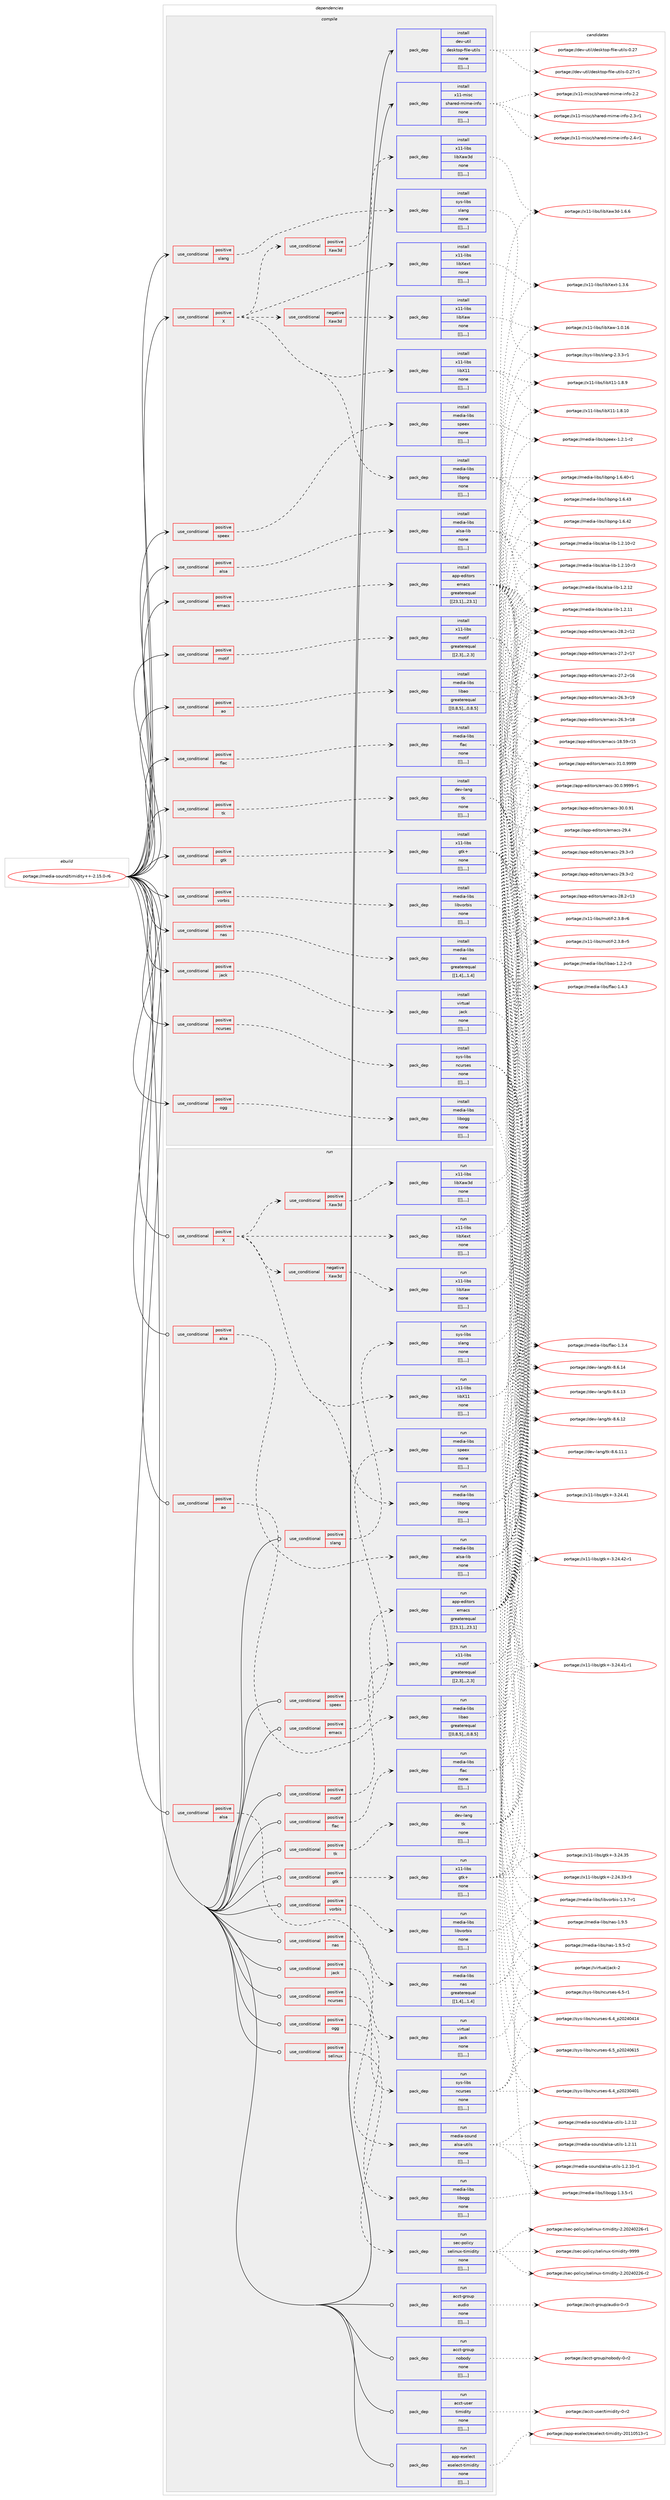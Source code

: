 digraph prolog {

# *************
# Graph options
# *************

newrank=true;
concentrate=true;
compound=true;
graph [rankdir=LR,fontname=Helvetica,fontsize=10,ranksep=1.5];#, ranksep=2.5, nodesep=0.2];
edge  [arrowhead=vee];
node  [fontname=Helvetica,fontsize=10];

# **********
# The ebuild
# **********

subgraph cluster_leftcol {
color=gray;
label=<<i>ebuild</i>>;
id [label="portage://media-sound/timidity++-2.15.0-r6", color=red, width=4, href="../media-sound/timidity++-2.15.0-r6.svg"];
}

# ****************
# The dependencies
# ****************

subgraph cluster_midcol {
color=gray;
label=<<i>dependencies</i>>;
subgraph cluster_compile {
fillcolor="#eeeeee";
style=filled;
label=<<i>compile</i>>;
subgraph cond85821 {
dependency339601 [label=<<TABLE BORDER="0" CELLBORDER="1" CELLSPACING="0" CELLPADDING="4"><TR><TD ROWSPAN="3" CELLPADDING="10">use_conditional</TD></TR><TR><TD>positive</TD></TR><TR><TD>X</TD></TR></TABLE>>, shape=none, color=red];
subgraph pack251133 {
dependency339602 [label=<<TABLE BORDER="0" CELLBORDER="1" CELLSPACING="0" CELLPADDING="4" WIDTH="220"><TR><TD ROWSPAN="6" CELLPADDING="30">pack_dep</TD></TR><TR><TD WIDTH="110">install</TD></TR><TR><TD>media-libs</TD></TR><TR><TD>libpng</TD></TR><TR><TD>none</TD></TR><TR><TD>[[],,,,]</TD></TR></TABLE>>, shape=none, color=blue];
}
dependency339601:e -> dependency339602:w [weight=20,style="dashed",arrowhead="vee"];
subgraph pack251134 {
dependency339603 [label=<<TABLE BORDER="0" CELLBORDER="1" CELLSPACING="0" CELLPADDING="4" WIDTH="220"><TR><TD ROWSPAN="6" CELLPADDING="30">pack_dep</TD></TR><TR><TD WIDTH="110">install</TD></TR><TR><TD>x11-libs</TD></TR><TR><TD>libX11</TD></TR><TR><TD>none</TD></TR><TR><TD>[[],,,,]</TD></TR></TABLE>>, shape=none, color=blue];
}
dependency339601:e -> dependency339603:w [weight=20,style="dashed",arrowhead="vee"];
subgraph pack251135 {
dependency339604 [label=<<TABLE BORDER="0" CELLBORDER="1" CELLSPACING="0" CELLPADDING="4" WIDTH="220"><TR><TD ROWSPAN="6" CELLPADDING="30">pack_dep</TD></TR><TR><TD WIDTH="110">install</TD></TR><TR><TD>x11-libs</TD></TR><TR><TD>libXext</TD></TR><TR><TD>none</TD></TR><TR><TD>[[],,,,]</TD></TR></TABLE>>, shape=none, color=blue];
}
dependency339601:e -> dependency339604:w [weight=20,style="dashed",arrowhead="vee"];
subgraph cond85822 {
dependency339605 [label=<<TABLE BORDER="0" CELLBORDER="1" CELLSPACING="0" CELLPADDING="4"><TR><TD ROWSPAN="3" CELLPADDING="10">use_conditional</TD></TR><TR><TD>positive</TD></TR><TR><TD>Xaw3d</TD></TR></TABLE>>, shape=none, color=red];
subgraph pack251136 {
dependency339606 [label=<<TABLE BORDER="0" CELLBORDER="1" CELLSPACING="0" CELLPADDING="4" WIDTH="220"><TR><TD ROWSPAN="6" CELLPADDING="30">pack_dep</TD></TR><TR><TD WIDTH="110">install</TD></TR><TR><TD>x11-libs</TD></TR><TR><TD>libXaw3d</TD></TR><TR><TD>none</TD></TR><TR><TD>[[],,,,]</TD></TR></TABLE>>, shape=none, color=blue];
}
dependency339605:e -> dependency339606:w [weight=20,style="dashed",arrowhead="vee"];
}
dependency339601:e -> dependency339605:w [weight=20,style="dashed",arrowhead="vee"];
subgraph cond85823 {
dependency339607 [label=<<TABLE BORDER="0" CELLBORDER="1" CELLSPACING="0" CELLPADDING="4"><TR><TD ROWSPAN="3" CELLPADDING="10">use_conditional</TD></TR><TR><TD>negative</TD></TR><TR><TD>Xaw3d</TD></TR></TABLE>>, shape=none, color=red];
subgraph pack251137 {
dependency339608 [label=<<TABLE BORDER="0" CELLBORDER="1" CELLSPACING="0" CELLPADDING="4" WIDTH="220"><TR><TD ROWSPAN="6" CELLPADDING="30">pack_dep</TD></TR><TR><TD WIDTH="110">install</TD></TR><TR><TD>x11-libs</TD></TR><TR><TD>libXaw</TD></TR><TR><TD>none</TD></TR><TR><TD>[[],,,,]</TD></TR></TABLE>>, shape=none, color=blue];
}
dependency339607:e -> dependency339608:w [weight=20,style="dashed",arrowhead="vee"];
}
dependency339601:e -> dependency339607:w [weight=20,style="dashed",arrowhead="vee"];
}
id:e -> dependency339601:w [weight=20,style="solid",arrowhead="vee"];
subgraph cond85824 {
dependency339609 [label=<<TABLE BORDER="0" CELLBORDER="1" CELLSPACING="0" CELLPADDING="4"><TR><TD ROWSPAN="3" CELLPADDING="10">use_conditional</TD></TR><TR><TD>positive</TD></TR><TR><TD>alsa</TD></TR></TABLE>>, shape=none, color=red];
subgraph pack251138 {
dependency339610 [label=<<TABLE BORDER="0" CELLBORDER="1" CELLSPACING="0" CELLPADDING="4" WIDTH="220"><TR><TD ROWSPAN="6" CELLPADDING="30">pack_dep</TD></TR><TR><TD WIDTH="110">install</TD></TR><TR><TD>media-libs</TD></TR><TR><TD>alsa-lib</TD></TR><TR><TD>none</TD></TR><TR><TD>[[],,,,]</TD></TR></TABLE>>, shape=none, color=blue];
}
dependency339609:e -> dependency339610:w [weight=20,style="dashed",arrowhead="vee"];
}
id:e -> dependency339609:w [weight=20,style="solid",arrowhead="vee"];
subgraph cond85825 {
dependency339611 [label=<<TABLE BORDER="0" CELLBORDER="1" CELLSPACING="0" CELLPADDING="4"><TR><TD ROWSPAN="3" CELLPADDING="10">use_conditional</TD></TR><TR><TD>positive</TD></TR><TR><TD>ao</TD></TR></TABLE>>, shape=none, color=red];
subgraph pack251139 {
dependency339612 [label=<<TABLE BORDER="0" CELLBORDER="1" CELLSPACING="0" CELLPADDING="4" WIDTH="220"><TR><TD ROWSPAN="6" CELLPADDING="30">pack_dep</TD></TR><TR><TD WIDTH="110">install</TD></TR><TR><TD>media-libs</TD></TR><TR><TD>libao</TD></TR><TR><TD>greaterequal</TD></TR><TR><TD>[[0,8,5],,,0.8.5]</TD></TR></TABLE>>, shape=none, color=blue];
}
dependency339611:e -> dependency339612:w [weight=20,style="dashed",arrowhead="vee"];
}
id:e -> dependency339611:w [weight=20,style="solid",arrowhead="vee"];
subgraph cond85826 {
dependency339613 [label=<<TABLE BORDER="0" CELLBORDER="1" CELLSPACING="0" CELLPADDING="4"><TR><TD ROWSPAN="3" CELLPADDING="10">use_conditional</TD></TR><TR><TD>positive</TD></TR><TR><TD>emacs</TD></TR></TABLE>>, shape=none, color=red];
subgraph pack251140 {
dependency339614 [label=<<TABLE BORDER="0" CELLBORDER="1" CELLSPACING="0" CELLPADDING="4" WIDTH="220"><TR><TD ROWSPAN="6" CELLPADDING="30">pack_dep</TD></TR><TR><TD WIDTH="110">install</TD></TR><TR><TD>app-editors</TD></TR><TR><TD>emacs</TD></TR><TR><TD>greaterequal</TD></TR><TR><TD>[[23,1],,,23.1]</TD></TR></TABLE>>, shape=none, color=blue];
}
dependency339613:e -> dependency339614:w [weight=20,style="dashed",arrowhead="vee"];
}
id:e -> dependency339613:w [weight=20,style="solid",arrowhead="vee"];
subgraph cond85827 {
dependency339615 [label=<<TABLE BORDER="0" CELLBORDER="1" CELLSPACING="0" CELLPADDING="4"><TR><TD ROWSPAN="3" CELLPADDING="10">use_conditional</TD></TR><TR><TD>positive</TD></TR><TR><TD>flac</TD></TR></TABLE>>, shape=none, color=red];
subgraph pack251141 {
dependency339616 [label=<<TABLE BORDER="0" CELLBORDER="1" CELLSPACING="0" CELLPADDING="4" WIDTH="220"><TR><TD ROWSPAN="6" CELLPADDING="30">pack_dep</TD></TR><TR><TD WIDTH="110">install</TD></TR><TR><TD>media-libs</TD></TR><TR><TD>flac</TD></TR><TR><TD>none</TD></TR><TR><TD>[[],,,,]</TD></TR></TABLE>>, shape=none, color=blue];
}
dependency339615:e -> dependency339616:w [weight=20,style="dashed",arrowhead="vee"];
}
id:e -> dependency339615:w [weight=20,style="solid",arrowhead="vee"];
subgraph cond85828 {
dependency339617 [label=<<TABLE BORDER="0" CELLBORDER="1" CELLSPACING="0" CELLPADDING="4"><TR><TD ROWSPAN="3" CELLPADDING="10">use_conditional</TD></TR><TR><TD>positive</TD></TR><TR><TD>gtk</TD></TR></TABLE>>, shape=none, color=red];
subgraph pack251142 {
dependency339618 [label=<<TABLE BORDER="0" CELLBORDER="1" CELLSPACING="0" CELLPADDING="4" WIDTH="220"><TR><TD ROWSPAN="6" CELLPADDING="30">pack_dep</TD></TR><TR><TD WIDTH="110">install</TD></TR><TR><TD>x11-libs</TD></TR><TR><TD>gtk+</TD></TR><TR><TD>none</TD></TR><TR><TD>[[],,,,]</TD></TR></TABLE>>, shape=none, color=blue];
}
dependency339617:e -> dependency339618:w [weight=20,style="dashed",arrowhead="vee"];
}
id:e -> dependency339617:w [weight=20,style="solid",arrowhead="vee"];
subgraph cond85829 {
dependency339619 [label=<<TABLE BORDER="0" CELLBORDER="1" CELLSPACING="0" CELLPADDING="4"><TR><TD ROWSPAN="3" CELLPADDING="10">use_conditional</TD></TR><TR><TD>positive</TD></TR><TR><TD>jack</TD></TR></TABLE>>, shape=none, color=red];
subgraph pack251143 {
dependency339620 [label=<<TABLE BORDER="0" CELLBORDER="1" CELLSPACING="0" CELLPADDING="4" WIDTH="220"><TR><TD ROWSPAN="6" CELLPADDING="30">pack_dep</TD></TR><TR><TD WIDTH="110">install</TD></TR><TR><TD>virtual</TD></TR><TR><TD>jack</TD></TR><TR><TD>none</TD></TR><TR><TD>[[],,,,]</TD></TR></TABLE>>, shape=none, color=blue];
}
dependency339619:e -> dependency339620:w [weight=20,style="dashed",arrowhead="vee"];
}
id:e -> dependency339619:w [weight=20,style="solid",arrowhead="vee"];
subgraph cond85830 {
dependency339621 [label=<<TABLE BORDER="0" CELLBORDER="1" CELLSPACING="0" CELLPADDING="4"><TR><TD ROWSPAN="3" CELLPADDING="10">use_conditional</TD></TR><TR><TD>positive</TD></TR><TR><TD>motif</TD></TR></TABLE>>, shape=none, color=red];
subgraph pack251144 {
dependency339622 [label=<<TABLE BORDER="0" CELLBORDER="1" CELLSPACING="0" CELLPADDING="4" WIDTH="220"><TR><TD ROWSPAN="6" CELLPADDING="30">pack_dep</TD></TR><TR><TD WIDTH="110">install</TD></TR><TR><TD>x11-libs</TD></TR><TR><TD>motif</TD></TR><TR><TD>greaterequal</TD></TR><TR><TD>[[2,3],,,2.3]</TD></TR></TABLE>>, shape=none, color=blue];
}
dependency339621:e -> dependency339622:w [weight=20,style="dashed",arrowhead="vee"];
}
id:e -> dependency339621:w [weight=20,style="solid",arrowhead="vee"];
subgraph cond85831 {
dependency339623 [label=<<TABLE BORDER="0" CELLBORDER="1" CELLSPACING="0" CELLPADDING="4"><TR><TD ROWSPAN="3" CELLPADDING="10">use_conditional</TD></TR><TR><TD>positive</TD></TR><TR><TD>nas</TD></TR></TABLE>>, shape=none, color=red];
subgraph pack251145 {
dependency339624 [label=<<TABLE BORDER="0" CELLBORDER="1" CELLSPACING="0" CELLPADDING="4" WIDTH="220"><TR><TD ROWSPAN="6" CELLPADDING="30">pack_dep</TD></TR><TR><TD WIDTH="110">install</TD></TR><TR><TD>media-libs</TD></TR><TR><TD>nas</TD></TR><TR><TD>greaterequal</TD></TR><TR><TD>[[1,4],,,1.4]</TD></TR></TABLE>>, shape=none, color=blue];
}
dependency339623:e -> dependency339624:w [weight=20,style="dashed",arrowhead="vee"];
}
id:e -> dependency339623:w [weight=20,style="solid",arrowhead="vee"];
subgraph cond85832 {
dependency339625 [label=<<TABLE BORDER="0" CELLBORDER="1" CELLSPACING="0" CELLPADDING="4"><TR><TD ROWSPAN="3" CELLPADDING="10">use_conditional</TD></TR><TR><TD>positive</TD></TR><TR><TD>ncurses</TD></TR></TABLE>>, shape=none, color=red];
subgraph pack251146 {
dependency339626 [label=<<TABLE BORDER="0" CELLBORDER="1" CELLSPACING="0" CELLPADDING="4" WIDTH="220"><TR><TD ROWSPAN="6" CELLPADDING="30">pack_dep</TD></TR><TR><TD WIDTH="110">install</TD></TR><TR><TD>sys-libs</TD></TR><TR><TD>ncurses</TD></TR><TR><TD>none</TD></TR><TR><TD>[[],,,,]</TD></TR></TABLE>>, shape=none, color=blue];
}
dependency339625:e -> dependency339626:w [weight=20,style="dashed",arrowhead="vee"];
}
id:e -> dependency339625:w [weight=20,style="solid",arrowhead="vee"];
subgraph cond85833 {
dependency339627 [label=<<TABLE BORDER="0" CELLBORDER="1" CELLSPACING="0" CELLPADDING="4"><TR><TD ROWSPAN="3" CELLPADDING="10">use_conditional</TD></TR><TR><TD>positive</TD></TR><TR><TD>ogg</TD></TR></TABLE>>, shape=none, color=red];
subgraph pack251147 {
dependency339628 [label=<<TABLE BORDER="0" CELLBORDER="1" CELLSPACING="0" CELLPADDING="4" WIDTH="220"><TR><TD ROWSPAN="6" CELLPADDING="30">pack_dep</TD></TR><TR><TD WIDTH="110">install</TD></TR><TR><TD>media-libs</TD></TR><TR><TD>libogg</TD></TR><TR><TD>none</TD></TR><TR><TD>[[],,,,]</TD></TR></TABLE>>, shape=none, color=blue];
}
dependency339627:e -> dependency339628:w [weight=20,style="dashed",arrowhead="vee"];
}
id:e -> dependency339627:w [weight=20,style="solid",arrowhead="vee"];
subgraph cond85834 {
dependency339629 [label=<<TABLE BORDER="0" CELLBORDER="1" CELLSPACING="0" CELLPADDING="4"><TR><TD ROWSPAN="3" CELLPADDING="10">use_conditional</TD></TR><TR><TD>positive</TD></TR><TR><TD>slang</TD></TR></TABLE>>, shape=none, color=red];
subgraph pack251148 {
dependency339630 [label=<<TABLE BORDER="0" CELLBORDER="1" CELLSPACING="0" CELLPADDING="4" WIDTH="220"><TR><TD ROWSPAN="6" CELLPADDING="30">pack_dep</TD></TR><TR><TD WIDTH="110">install</TD></TR><TR><TD>sys-libs</TD></TR><TR><TD>slang</TD></TR><TR><TD>none</TD></TR><TR><TD>[[],,,,]</TD></TR></TABLE>>, shape=none, color=blue];
}
dependency339629:e -> dependency339630:w [weight=20,style="dashed",arrowhead="vee"];
}
id:e -> dependency339629:w [weight=20,style="solid",arrowhead="vee"];
subgraph cond85835 {
dependency339631 [label=<<TABLE BORDER="0" CELLBORDER="1" CELLSPACING="0" CELLPADDING="4"><TR><TD ROWSPAN="3" CELLPADDING="10">use_conditional</TD></TR><TR><TD>positive</TD></TR><TR><TD>speex</TD></TR></TABLE>>, shape=none, color=red];
subgraph pack251149 {
dependency339632 [label=<<TABLE BORDER="0" CELLBORDER="1" CELLSPACING="0" CELLPADDING="4" WIDTH="220"><TR><TD ROWSPAN="6" CELLPADDING="30">pack_dep</TD></TR><TR><TD WIDTH="110">install</TD></TR><TR><TD>media-libs</TD></TR><TR><TD>speex</TD></TR><TR><TD>none</TD></TR><TR><TD>[[],,,,]</TD></TR></TABLE>>, shape=none, color=blue];
}
dependency339631:e -> dependency339632:w [weight=20,style="dashed",arrowhead="vee"];
}
id:e -> dependency339631:w [weight=20,style="solid",arrowhead="vee"];
subgraph cond85836 {
dependency339633 [label=<<TABLE BORDER="0" CELLBORDER="1" CELLSPACING="0" CELLPADDING="4"><TR><TD ROWSPAN="3" CELLPADDING="10">use_conditional</TD></TR><TR><TD>positive</TD></TR><TR><TD>tk</TD></TR></TABLE>>, shape=none, color=red];
subgraph pack251150 {
dependency339634 [label=<<TABLE BORDER="0" CELLBORDER="1" CELLSPACING="0" CELLPADDING="4" WIDTH="220"><TR><TD ROWSPAN="6" CELLPADDING="30">pack_dep</TD></TR><TR><TD WIDTH="110">install</TD></TR><TR><TD>dev-lang</TD></TR><TR><TD>tk</TD></TR><TR><TD>none</TD></TR><TR><TD>[[],,,,]</TD></TR></TABLE>>, shape=none, color=blue];
}
dependency339633:e -> dependency339634:w [weight=20,style="dashed",arrowhead="vee"];
}
id:e -> dependency339633:w [weight=20,style="solid",arrowhead="vee"];
subgraph cond85837 {
dependency339635 [label=<<TABLE BORDER="0" CELLBORDER="1" CELLSPACING="0" CELLPADDING="4"><TR><TD ROWSPAN="3" CELLPADDING="10">use_conditional</TD></TR><TR><TD>positive</TD></TR><TR><TD>vorbis</TD></TR></TABLE>>, shape=none, color=red];
subgraph pack251151 {
dependency339636 [label=<<TABLE BORDER="0" CELLBORDER="1" CELLSPACING="0" CELLPADDING="4" WIDTH="220"><TR><TD ROWSPAN="6" CELLPADDING="30">pack_dep</TD></TR><TR><TD WIDTH="110">install</TD></TR><TR><TD>media-libs</TD></TR><TR><TD>libvorbis</TD></TR><TR><TD>none</TD></TR><TR><TD>[[],,,,]</TD></TR></TABLE>>, shape=none, color=blue];
}
dependency339635:e -> dependency339636:w [weight=20,style="dashed",arrowhead="vee"];
}
id:e -> dependency339635:w [weight=20,style="solid",arrowhead="vee"];
subgraph pack251152 {
dependency339637 [label=<<TABLE BORDER="0" CELLBORDER="1" CELLSPACING="0" CELLPADDING="4" WIDTH="220"><TR><TD ROWSPAN="6" CELLPADDING="30">pack_dep</TD></TR><TR><TD WIDTH="110">install</TD></TR><TR><TD>dev-util</TD></TR><TR><TD>desktop-file-utils</TD></TR><TR><TD>none</TD></TR><TR><TD>[[],,,,]</TD></TR></TABLE>>, shape=none, color=blue];
}
id:e -> dependency339637:w [weight=20,style="solid",arrowhead="vee"];
subgraph pack251153 {
dependency339638 [label=<<TABLE BORDER="0" CELLBORDER="1" CELLSPACING="0" CELLPADDING="4" WIDTH="220"><TR><TD ROWSPAN="6" CELLPADDING="30">pack_dep</TD></TR><TR><TD WIDTH="110">install</TD></TR><TR><TD>x11-misc</TD></TR><TR><TD>shared-mime-info</TD></TR><TR><TD>none</TD></TR><TR><TD>[[],,,,]</TD></TR></TABLE>>, shape=none, color=blue];
}
id:e -> dependency339638:w [weight=20,style="solid",arrowhead="vee"];
}
subgraph cluster_compileandrun {
fillcolor="#eeeeee";
style=filled;
label=<<i>compile and run</i>>;
}
subgraph cluster_run {
fillcolor="#eeeeee";
style=filled;
label=<<i>run</i>>;
subgraph cond85838 {
dependency339639 [label=<<TABLE BORDER="0" CELLBORDER="1" CELLSPACING="0" CELLPADDING="4"><TR><TD ROWSPAN="3" CELLPADDING="10">use_conditional</TD></TR><TR><TD>positive</TD></TR><TR><TD>X</TD></TR></TABLE>>, shape=none, color=red];
subgraph pack251154 {
dependency339640 [label=<<TABLE BORDER="0" CELLBORDER="1" CELLSPACING="0" CELLPADDING="4" WIDTH="220"><TR><TD ROWSPAN="6" CELLPADDING="30">pack_dep</TD></TR><TR><TD WIDTH="110">run</TD></TR><TR><TD>media-libs</TD></TR><TR><TD>libpng</TD></TR><TR><TD>none</TD></TR><TR><TD>[[],,,,]</TD></TR></TABLE>>, shape=none, color=blue];
}
dependency339639:e -> dependency339640:w [weight=20,style="dashed",arrowhead="vee"];
subgraph pack251155 {
dependency339641 [label=<<TABLE BORDER="0" CELLBORDER="1" CELLSPACING="0" CELLPADDING="4" WIDTH="220"><TR><TD ROWSPAN="6" CELLPADDING="30">pack_dep</TD></TR><TR><TD WIDTH="110">run</TD></TR><TR><TD>x11-libs</TD></TR><TR><TD>libX11</TD></TR><TR><TD>none</TD></TR><TR><TD>[[],,,,]</TD></TR></TABLE>>, shape=none, color=blue];
}
dependency339639:e -> dependency339641:w [weight=20,style="dashed",arrowhead="vee"];
subgraph pack251156 {
dependency339642 [label=<<TABLE BORDER="0" CELLBORDER="1" CELLSPACING="0" CELLPADDING="4" WIDTH="220"><TR><TD ROWSPAN="6" CELLPADDING="30">pack_dep</TD></TR><TR><TD WIDTH="110">run</TD></TR><TR><TD>x11-libs</TD></TR><TR><TD>libXext</TD></TR><TR><TD>none</TD></TR><TR><TD>[[],,,,]</TD></TR></TABLE>>, shape=none, color=blue];
}
dependency339639:e -> dependency339642:w [weight=20,style="dashed",arrowhead="vee"];
subgraph cond85839 {
dependency339643 [label=<<TABLE BORDER="0" CELLBORDER="1" CELLSPACING="0" CELLPADDING="4"><TR><TD ROWSPAN="3" CELLPADDING="10">use_conditional</TD></TR><TR><TD>positive</TD></TR><TR><TD>Xaw3d</TD></TR></TABLE>>, shape=none, color=red];
subgraph pack251157 {
dependency339644 [label=<<TABLE BORDER="0" CELLBORDER="1" CELLSPACING="0" CELLPADDING="4" WIDTH="220"><TR><TD ROWSPAN="6" CELLPADDING="30">pack_dep</TD></TR><TR><TD WIDTH="110">run</TD></TR><TR><TD>x11-libs</TD></TR><TR><TD>libXaw3d</TD></TR><TR><TD>none</TD></TR><TR><TD>[[],,,,]</TD></TR></TABLE>>, shape=none, color=blue];
}
dependency339643:e -> dependency339644:w [weight=20,style="dashed",arrowhead="vee"];
}
dependency339639:e -> dependency339643:w [weight=20,style="dashed",arrowhead="vee"];
subgraph cond85840 {
dependency339645 [label=<<TABLE BORDER="0" CELLBORDER="1" CELLSPACING="0" CELLPADDING="4"><TR><TD ROWSPAN="3" CELLPADDING="10">use_conditional</TD></TR><TR><TD>negative</TD></TR><TR><TD>Xaw3d</TD></TR></TABLE>>, shape=none, color=red];
subgraph pack251158 {
dependency339646 [label=<<TABLE BORDER="0" CELLBORDER="1" CELLSPACING="0" CELLPADDING="4" WIDTH="220"><TR><TD ROWSPAN="6" CELLPADDING="30">pack_dep</TD></TR><TR><TD WIDTH="110">run</TD></TR><TR><TD>x11-libs</TD></TR><TR><TD>libXaw</TD></TR><TR><TD>none</TD></TR><TR><TD>[[],,,,]</TD></TR></TABLE>>, shape=none, color=blue];
}
dependency339645:e -> dependency339646:w [weight=20,style="dashed",arrowhead="vee"];
}
dependency339639:e -> dependency339645:w [weight=20,style="dashed",arrowhead="vee"];
}
id:e -> dependency339639:w [weight=20,style="solid",arrowhead="odot"];
subgraph cond85841 {
dependency339647 [label=<<TABLE BORDER="0" CELLBORDER="1" CELLSPACING="0" CELLPADDING="4"><TR><TD ROWSPAN="3" CELLPADDING="10">use_conditional</TD></TR><TR><TD>positive</TD></TR><TR><TD>alsa</TD></TR></TABLE>>, shape=none, color=red];
subgraph pack251159 {
dependency339648 [label=<<TABLE BORDER="0" CELLBORDER="1" CELLSPACING="0" CELLPADDING="4" WIDTH="220"><TR><TD ROWSPAN="6" CELLPADDING="30">pack_dep</TD></TR><TR><TD WIDTH="110">run</TD></TR><TR><TD>media-libs</TD></TR><TR><TD>alsa-lib</TD></TR><TR><TD>none</TD></TR><TR><TD>[[],,,,]</TD></TR></TABLE>>, shape=none, color=blue];
}
dependency339647:e -> dependency339648:w [weight=20,style="dashed",arrowhead="vee"];
}
id:e -> dependency339647:w [weight=20,style="solid",arrowhead="odot"];
subgraph cond85842 {
dependency339649 [label=<<TABLE BORDER="0" CELLBORDER="1" CELLSPACING="0" CELLPADDING="4"><TR><TD ROWSPAN="3" CELLPADDING="10">use_conditional</TD></TR><TR><TD>positive</TD></TR><TR><TD>alsa</TD></TR></TABLE>>, shape=none, color=red];
subgraph pack251160 {
dependency339650 [label=<<TABLE BORDER="0" CELLBORDER="1" CELLSPACING="0" CELLPADDING="4" WIDTH="220"><TR><TD ROWSPAN="6" CELLPADDING="30">pack_dep</TD></TR><TR><TD WIDTH="110">run</TD></TR><TR><TD>media-sound</TD></TR><TR><TD>alsa-utils</TD></TR><TR><TD>none</TD></TR><TR><TD>[[],,,,]</TD></TR></TABLE>>, shape=none, color=blue];
}
dependency339649:e -> dependency339650:w [weight=20,style="dashed",arrowhead="vee"];
}
id:e -> dependency339649:w [weight=20,style="solid",arrowhead="odot"];
subgraph cond85843 {
dependency339651 [label=<<TABLE BORDER="0" CELLBORDER="1" CELLSPACING="0" CELLPADDING="4"><TR><TD ROWSPAN="3" CELLPADDING="10">use_conditional</TD></TR><TR><TD>positive</TD></TR><TR><TD>ao</TD></TR></TABLE>>, shape=none, color=red];
subgraph pack251161 {
dependency339652 [label=<<TABLE BORDER="0" CELLBORDER="1" CELLSPACING="0" CELLPADDING="4" WIDTH="220"><TR><TD ROWSPAN="6" CELLPADDING="30">pack_dep</TD></TR><TR><TD WIDTH="110">run</TD></TR><TR><TD>media-libs</TD></TR><TR><TD>libao</TD></TR><TR><TD>greaterequal</TD></TR><TR><TD>[[0,8,5],,,0.8.5]</TD></TR></TABLE>>, shape=none, color=blue];
}
dependency339651:e -> dependency339652:w [weight=20,style="dashed",arrowhead="vee"];
}
id:e -> dependency339651:w [weight=20,style="solid",arrowhead="odot"];
subgraph cond85844 {
dependency339653 [label=<<TABLE BORDER="0" CELLBORDER="1" CELLSPACING="0" CELLPADDING="4"><TR><TD ROWSPAN="3" CELLPADDING="10">use_conditional</TD></TR><TR><TD>positive</TD></TR><TR><TD>emacs</TD></TR></TABLE>>, shape=none, color=red];
subgraph pack251162 {
dependency339654 [label=<<TABLE BORDER="0" CELLBORDER="1" CELLSPACING="0" CELLPADDING="4" WIDTH="220"><TR><TD ROWSPAN="6" CELLPADDING="30">pack_dep</TD></TR><TR><TD WIDTH="110">run</TD></TR><TR><TD>app-editors</TD></TR><TR><TD>emacs</TD></TR><TR><TD>greaterequal</TD></TR><TR><TD>[[23,1],,,23.1]</TD></TR></TABLE>>, shape=none, color=blue];
}
dependency339653:e -> dependency339654:w [weight=20,style="dashed",arrowhead="vee"];
}
id:e -> dependency339653:w [weight=20,style="solid",arrowhead="odot"];
subgraph cond85845 {
dependency339655 [label=<<TABLE BORDER="0" CELLBORDER="1" CELLSPACING="0" CELLPADDING="4"><TR><TD ROWSPAN="3" CELLPADDING="10">use_conditional</TD></TR><TR><TD>positive</TD></TR><TR><TD>flac</TD></TR></TABLE>>, shape=none, color=red];
subgraph pack251163 {
dependency339656 [label=<<TABLE BORDER="0" CELLBORDER="1" CELLSPACING="0" CELLPADDING="4" WIDTH="220"><TR><TD ROWSPAN="6" CELLPADDING="30">pack_dep</TD></TR><TR><TD WIDTH="110">run</TD></TR><TR><TD>media-libs</TD></TR><TR><TD>flac</TD></TR><TR><TD>none</TD></TR><TR><TD>[[],,,,]</TD></TR></TABLE>>, shape=none, color=blue];
}
dependency339655:e -> dependency339656:w [weight=20,style="dashed",arrowhead="vee"];
}
id:e -> dependency339655:w [weight=20,style="solid",arrowhead="odot"];
subgraph cond85846 {
dependency339657 [label=<<TABLE BORDER="0" CELLBORDER="1" CELLSPACING="0" CELLPADDING="4"><TR><TD ROWSPAN="3" CELLPADDING="10">use_conditional</TD></TR><TR><TD>positive</TD></TR><TR><TD>gtk</TD></TR></TABLE>>, shape=none, color=red];
subgraph pack251164 {
dependency339658 [label=<<TABLE BORDER="0" CELLBORDER="1" CELLSPACING="0" CELLPADDING="4" WIDTH="220"><TR><TD ROWSPAN="6" CELLPADDING="30">pack_dep</TD></TR><TR><TD WIDTH="110">run</TD></TR><TR><TD>x11-libs</TD></TR><TR><TD>gtk+</TD></TR><TR><TD>none</TD></TR><TR><TD>[[],,,,]</TD></TR></TABLE>>, shape=none, color=blue];
}
dependency339657:e -> dependency339658:w [weight=20,style="dashed",arrowhead="vee"];
}
id:e -> dependency339657:w [weight=20,style="solid",arrowhead="odot"];
subgraph cond85847 {
dependency339659 [label=<<TABLE BORDER="0" CELLBORDER="1" CELLSPACING="0" CELLPADDING="4"><TR><TD ROWSPAN="3" CELLPADDING="10">use_conditional</TD></TR><TR><TD>positive</TD></TR><TR><TD>jack</TD></TR></TABLE>>, shape=none, color=red];
subgraph pack251165 {
dependency339660 [label=<<TABLE BORDER="0" CELLBORDER="1" CELLSPACING="0" CELLPADDING="4" WIDTH="220"><TR><TD ROWSPAN="6" CELLPADDING="30">pack_dep</TD></TR><TR><TD WIDTH="110">run</TD></TR><TR><TD>virtual</TD></TR><TR><TD>jack</TD></TR><TR><TD>none</TD></TR><TR><TD>[[],,,,]</TD></TR></TABLE>>, shape=none, color=blue];
}
dependency339659:e -> dependency339660:w [weight=20,style="dashed",arrowhead="vee"];
}
id:e -> dependency339659:w [weight=20,style="solid",arrowhead="odot"];
subgraph cond85848 {
dependency339661 [label=<<TABLE BORDER="0" CELLBORDER="1" CELLSPACING="0" CELLPADDING="4"><TR><TD ROWSPAN="3" CELLPADDING="10">use_conditional</TD></TR><TR><TD>positive</TD></TR><TR><TD>motif</TD></TR></TABLE>>, shape=none, color=red];
subgraph pack251166 {
dependency339662 [label=<<TABLE BORDER="0" CELLBORDER="1" CELLSPACING="0" CELLPADDING="4" WIDTH="220"><TR><TD ROWSPAN="6" CELLPADDING="30">pack_dep</TD></TR><TR><TD WIDTH="110">run</TD></TR><TR><TD>x11-libs</TD></TR><TR><TD>motif</TD></TR><TR><TD>greaterequal</TD></TR><TR><TD>[[2,3],,,2.3]</TD></TR></TABLE>>, shape=none, color=blue];
}
dependency339661:e -> dependency339662:w [weight=20,style="dashed",arrowhead="vee"];
}
id:e -> dependency339661:w [weight=20,style="solid",arrowhead="odot"];
subgraph cond85849 {
dependency339663 [label=<<TABLE BORDER="0" CELLBORDER="1" CELLSPACING="0" CELLPADDING="4"><TR><TD ROWSPAN="3" CELLPADDING="10">use_conditional</TD></TR><TR><TD>positive</TD></TR><TR><TD>nas</TD></TR></TABLE>>, shape=none, color=red];
subgraph pack251167 {
dependency339664 [label=<<TABLE BORDER="0" CELLBORDER="1" CELLSPACING="0" CELLPADDING="4" WIDTH="220"><TR><TD ROWSPAN="6" CELLPADDING="30">pack_dep</TD></TR><TR><TD WIDTH="110">run</TD></TR><TR><TD>media-libs</TD></TR><TR><TD>nas</TD></TR><TR><TD>greaterequal</TD></TR><TR><TD>[[1,4],,,1.4]</TD></TR></TABLE>>, shape=none, color=blue];
}
dependency339663:e -> dependency339664:w [weight=20,style="dashed",arrowhead="vee"];
}
id:e -> dependency339663:w [weight=20,style="solid",arrowhead="odot"];
subgraph cond85850 {
dependency339665 [label=<<TABLE BORDER="0" CELLBORDER="1" CELLSPACING="0" CELLPADDING="4"><TR><TD ROWSPAN="3" CELLPADDING="10">use_conditional</TD></TR><TR><TD>positive</TD></TR><TR><TD>ncurses</TD></TR></TABLE>>, shape=none, color=red];
subgraph pack251168 {
dependency339666 [label=<<TABLE BORDER="0" CELLBORDER="1" CELLSPACING="0" CELLPADDING="4" WIDTH="220"><TR><TD ROWSPAN="6" CELLPADDING="30">pack_dep</TD></TR><TR><TD WIDTH="110">run</TD></TR><TR><TD>sys-libs</TD></TR><TR><TD>ncurses</TD></TR><TR><TD>none</TD></TR><TR><TD>[[],,,,]</TD></TR></TABLE>>, shape=none, color=blue];
}
dependency339665:e -> dependency339666:w [weight=20,style="dashed",arrowhead="vee"];
}
id:e -> dependency339665:w [weight=20,style="solid",arrowhead="odot"];
subgraph cond85851 {
dependency339667 [label=<<TABLE BORDER="0" CELLBORDER="1" CELLSPACING="0" CELLPADDING="4"><TR><TD ROWSPAN="3" CELLPADDING="10">use_conditional</TD></TR><TR><TD>positive</TD></TR><TR><TD>ogg</TD></TR></TABLE>>, shape=none, color=red];
subgraph pack251169 {
dependency339668 [label=<<TABLE BORDER="0" CELLBORDER="1" CELLSPACING="0" CELLPADDING="4" WIDTH="220"><TR><TD ROWSPAN="6" CELLPADDING="30">pack_dep</TD></TR><TR><TD WIDTH="110">run</TD></TR><TR><TD>media-libs</TD></TR><TR><TD>libogg</TD></TR><TR><TD>none</TD></TR><TR><TD>[[],,,,]</TD></TR></TABLE>>, shape=none, color=blue];
}
dependency339667:e -> dependency339668:w [weight=20,style="dashed",arrowhead="vee"];
}
id:e -> dependency339667:w [weight=20,style="solid",arrowhead="odot"];
subgraph cond85852 {
dependency339669 [label=<<TABLE BORDER="0" CELLBORDER="1" CELLSPACING="0" CELLPADDING="4"><TR><TD ROWSPAN="3" CELLPADDING="10">use_conditional</TD></TR><TR><TD>positive</TD></TR><TR><TD>selinux</TD></TR></TABLE>>, shape=none, color=red];
subgraph pack251170 {
dependency339670 [label=<<TABLE BORDER="0" CELLBORDER="1" CELLSPACING="0" CELLPADDING="4" WIDTH="220"><TR><TD ROWSPAN="6" CELLPADDING="30">pack_dep</TD></TR><TR><TD WIDTH="110">run</TD></TR><TR><TD>sec-policy</TD></TR><TR><TD>selinux-timidity</TD></TR><TR><TD>none</TD></TR><TR><TD>[[],,,,]</TD></TR></TABLE>>, shape=none, color=blue];
}
dependency339669:e -> dependency339670:w [weight=20,style="dashed",arrowhead="vee"];
}
id:e -> dependency339669:w [weight=20,style="solid",arrowhead="odot"];
subgraph cond85853 {
dependency339671 [label=<<TABLE BORDER="0" CELLBORDER="1" CELLSPACING="0" CELLPADDING="4"><TR><TD ROWSPAN="3" CELLPADDING="10">use_conditional</TD></TR><TR><TD>positive</TD></TR><TR><TD>slang</TD></TR></TABLE>>, shape=none, color=red];
subgraph pack251171 {
dependency339672 [label=<<TABLE BORDER="0" CELLBORDER="1" CELLSPACING="0" CELLPADDING="4" WIDTH="220"><TR><TD ROWSPAN="6" CELLPADDING="30">pack_dep</TD></TR><TR><TD WIDTH="110">run</TD></TR><TR><TD>sys-libs</TD></TR><TR><TD>slang</TD></TR><TR><TD>none</TD></TR><TR><TD>[[],,,,]</TD></TR></TABLE>>, shape=none, color=blue];
}
dependency339671:e -> dependency339672:w [weight=20,style="dashed",arrowhead="vee"];
}
id:e -> dependency339671:w [weight=20,style="solid",arrowhead="odot"];
subgraph cond85854 {
dependency339673 [label=<<TABLE BORDER="0" CELLBORDER="1" CELLSPACING="0" CELLPADDING="4"><TR><TD ROWSPAN="3" CELLPADDING="10">use_conditional</TD></TR><TR><TD>positive</TD></TR><TR><TD>speex</TD></TR></TABLE>>, shape=none, color=red];
subgraph pack251172 {
dependency339674 [label=<<TABLE BORDER="0" CELLBORDER="1" CELLSPACING="0" CELLPADDING="4" WIDTH="220"><TR><TD ROWSPAN="6" CELLPADDING="30">pack_dep</TD></TR><TR><TD WIDTH="110">run</TD></TR><TR><TD>media-libs</TD></TR><TR><TD>speex</TD></TR><TR><TD>none</TD></TR><TR><TD>[[],,,,]</TD></TR></TABLE>>, shape=none, color=blue];
}
dependency339673:e -> dependency339674:w [weight=20,style="dashed",arrowhead="vee"];
}
id:e -> dependency339673:w [weight=20,style="solid",arrowhead="odot"];
subgraph cond85855 {
dependency339675 [label=<<TABLE BORDER="0" CELLBORDER="1" CELLSPACING="0" CELLPADDING="4"><TR><TD ROWSPAN="3" CELLPADDING="10">use_conditional</TD></TR><TR><TD>positive</TD></TR><TR><TD>tk</TD></TR></TABLE>>, shape=none, color=red];
subgraph pack251173 {
dependency339676 [label=<<TABLE BORDER="0" CELLBORDER="1" CELLSPACING="0" CELLPADDING="4" WIDTH="220"><TR><TD ROWSPAN="6" CELLPADDING="30">pack_dep</TD></TR><TR><TD WIDTH="110">run</TD></TR><TR><TD>dev-lang</TD></TR><TR><TD>tk</TD></TR><TR><TD>none</TD></TR><TR><TD>[[],,,,]</TD></TR></TABLE>>, shape=none, color=blue];
}
dependency339675:e -> dependency339676:w [weight=20,style="dashed",arrowhead="vee"];
}
id:e -> dependency339675:w [weight=20,style="solid",arrowhead="odot"];
subgraph cond85856 {
dependency339677 [label=<<TABLE BORDER="0" CELLBORDER="1" CELLSPACING="0" CELLPADDING="4"><TR><TD ROWSPAN="3" CELLPADDING="10">use_conditional</TD></TR><TR><TD>positive</TD></TR><TR><TD>vorbis</TD></TR></TABLE>>, shape=none, color=red];
subgraph pack251174 {
dependency339678 [label=<<TABLE BORDER="0" CELLBORDER="1" CELLSPACING="0" CELLPADDING="4" WIDTH="220"><TR><TD ROWSPAN="6" CELLPADDING="30">pack_dep</TD></TR><TR><TD WIDTH="110">run</TD></TR><TR><TD>media-libs</TD></TR><TR><TD>libvorbis</TD></TR><TR><TD>none</TD></TR><TR><TD>[[],,,,]</TD></TR></TABLE>>, shape=none, color=blue];
}
dependency339677:e -> dependency339678:w [weight=20,style="dashed",arrowhead="vee"];
}
id:e -> dependency339677:w [weight=20,style="solid",arrowhead="odot"];
subgraph pack251175 {
dependency339679 [label=<<TABLE BORDER="0" CELLBORDER="1" CELLSPACING="0" CELLPADDING="4" WIDTH="220"><TR><TD ROWSPAN="6" CELLPADDING="30">pack_dep</TD></TR><TR><TD WIDTH="110">run</TD></TR><TR><TD>acct-group</TD></TR><TR><TD>audio</TD></TR><TR><TD>none</TD></TR><TR><TD>[[],,,,]</TD></TR></TABLE>>, shape=none, color=blue];
}
id:e -> dependency339679:w [weight=20,style="solid",arrowhead="odot"];
subgraph pack251176 {
dependency339680 [label=<<TABLE BORDER="0" CELLBORDER="1" CELLSPACING="0" CELLPADDING="4" WIDTH="220"><TR><TD ROWSPAN="6" CELLPADDING="30">pack_dep</TD></TR><TR><TD WIDTH="110">run</TD></TR><TR><TD>acct-group</TD></TR><TR><TD>nobody</TD></TR><TR><TD>none</TD></TR><TR><TD>[[],,,,]</TD></TR></TABLE>>, shape=none, color=blue];
}
id:e -> dependency339680:w [weight=20,style="solid",arrowhead="odot"];
subgraph pack251177 {
dependency339681 [label=<<TABLE BORDER="0" CELLBORDER="1" CELLSPACING="0" CELLPADDING="4" WIDTH="220"><TR><TD ROWSPAN="6" CELLPADDING="30">pack_dep</TD></TR><TR><TD WIDTH="110">run</TD></TR><TR><TD>acct-user</TD></TR><TR><TD>timidity</TD></TR><TR><TD>none</TD></TR><TR><TD>[[],,,,]</TD></TR></TABLE>>, shape=none, color=blue];
}
id:e -> dependency339681:w [weight=20,style="solid",arrowhead="odot"];
subgraph pack251178 {
dependency339682 [label=<<TABLE BORDER="0" CELLBORDER="1" CELLSPACING="0" CELLPADDING="4" WIDTH="220"><TR><TD ROWSPAN="6" CELLPADDING="30">pack_dep</TD></TR><TR><TD WIDTH="110">run</TD></TR><TR><TD>app-eselect</TD></TR><TR><TD>eselect-timidity</TD></TR><TR><TD>none</TD></TR><TR><TD>[[],,,,]</TD></TR></TABLE>>, shape=none, color=blue];
}
id:e -> dependency339682:w [weight=20,style="solid",arrowhead="odot"];
}
}

# **************
# The candidates
# **************

subgraph cluster_choices {
rank=same;
color=gray;
label=<<i>candidates</i>>;

subgraph choice251133 {
color=black;
nodesep=1;
choice109101100105974510810598115471081059811211010345494654465251 [label="portage://media-libs/libpng-1.6.43", color=red, width=4,href="../media-libs/libpng-1.6.43.svg"];
choice109101100105974510810598115471081059811211010345494654465250 [label="portage://media-libs/libpng-1.6.42", color=red, width=4,href="../media-libs/libpng-1.6.42.svg"];
choice1091011001059745108105981154710810598112110103454946544652484511449 [label="portage://media-libs/libpng-1.6.40-r1", color=red, width=4,href="../media-libs/libpng-1.6.40-r1.svg"];
dependency339602:e -> choice109101100105974510810598115471081059811211010345494654465251:w [style=dotted,weight="100"];
dependency339602:e -> choice109101100105974510810598115471081059811211010345494654465250:w [style=dotted,weight="100"];
dependency339602:e -> choice1091011001059745108105981154710810598112110103454946544652484511449:w [style=dotted,weight="100"];
}
subgraph choice251134 {
color=black;
nodesep=1;
choice12049494510810598115471081059888494945494656464948 [label="portage://x11-libs/libX11-1.8.10", color=red, width=4,href="../x11-libs/libX11-1.8.10.svg"];
choice120494945108105981154710810598884949454946564657 [label="portage://x11-libs/libX11-1.8.9", color=red, width=4,href="../x11-libs/libX11-1.8.9.svg"];
dependency339603:e -> choice12049494510810598115471081059888494945494656464948:w [style=dotted,weight="100"];
dependency339603:e -> choice120494945108105981154710810598884949454946564657:w [style=dotted,weight="100"];
}
subgraph choice251135 {
color=black;
nodesep=1;
choice12049494510810598115471081059888101120116454946514654 [label="portage://x11-libs/libXext-1.3.6", color=red, width=4,href="../x11-libs/libXext-1.3.6.svg"];
dependency339604:e -> choice12049494510810598115471081059888101120116454946514654:w [style=dotted,weight="100"];
}
subgraph choice251136 {
color=black;
nodesep=1;
choice120494945108105981154710810598889711951100454946544654 [label="portage://x11-libs/libXaw3d-1.6.6", color=red, width=4,href="../x11-libs/libXaw3d-1.6.6.svg"];
dependency339606:e -> choice120494945108105981154710810598889711951100454946544654:w [style=dotted,weight="100"];
}
subgraph choice251137 {
color=black;
nodesep=1;
choice120494945108105981154710810598889711945494648464954 [label="portage://x11-libs/libXaw-1.0.16", color=red, width=4,href="../x11-libs/libXaw-1.0.16.svg"];
dependency339608:e -> choice120494945108105981154710810598889711945494648464954:w [style=dotted,weight="100"];
}
subgraph choice251138 {
color=black;
nodesep=1;
choice109101100105974510810598115479710811597451081059845494650464950 [label="portage://media-libs/alsa-lib-1.2.12", color=red, width=4,href="../media-libs/alsa-lib-1.2.12.svg"];
choice109101100105974510810598115479710811597451081059845494650464949 [label="portage://media-libs/alsa-lib-1.2.11", color=red, width=4,href="../media-libs/alsa-lib-1.2.11.svg"];
choice1091011001059745108105981154797108115974510810598454946504649484511451 [label="portage://media-libs/alsa-lib-1.2.10-r3", color=red, width=4,href="../media-libs/alsa-lib-1.2.10-r3.svg"];
choice1091011001059745108105981154797108115974510810598454946504649484511450 [label="portage://media-libs/alsa-lib-1.2.10-r2", color=red, width=4,href="../media-libs/alsa-lib-1.2.10-r2.svg"];
dependency339610:e -> choice109101100105974510810598115479710811597451081059845494650464950:w [style=dotted,weight="100"];
dependency339610:e -> choice109101100105974510810598115479710811597451081059845494650464949:w [style=dotted,weight="100"];
dependency339610:e -> choice1091011001059745108105981154797108115974510810598454946504649484511451:w [style=dotted,weight="100"];
dependency339610:e -> choice1091011001059745108105981154797108115974510810598454946504649484511450:w [style=dotted,weight="100"];
}
subgraph choice251139 {
color=black;
nodesep=1;
choice1091011001059745108105981154710810598971114549465046504511451 [label="portage://media-libs/libao-1.2.2-r3", color=red, width=4,href="../media-libs/libao-1.2.2-r3.svg"];
dependency339612:e -> choice1091011001059745108105981154710810598971114549465046504511451:w [style=dotted,weight="100"];
}
subgraph choice251140 {
color=black;
nodesep=1;
choice971121124510110010511611111411547101109979911545514946484657575757 [label="portage://app-editors/emacs-31.0.9999", color=red, width=4,href="../app-editors/emacs-31.0.9999.svg"];
choice9711211245101100105116111114115471011099799115455148464846575757574511449 [label="portage://app-editors/emacs-30.0.9999-r1", color=red, width=4,href="../app-editors/emacs-30.0.9999-r1.svg"];
choice97112112451011001051161111141154710110997991154551484648465749 [label="portage://app-editors/emacs-30.0.91", color=red, width=4,href="../app-editors/emacs-30.0.91.svg"];
choice97112112451011001051161111141154710110997991154550574652 [label="portage://app-editors/emacs-29.4", color=red, width=4,href="../app-editors/emacs-29.4.svg"];
choice971121124510110010511611111411547101109979911545505746514511451 [label="portage://app-editors/emacs-29.3-r3", color=red, width=4,href="../app-editors/emacs-29.3-r3.svg"];
choice971121124510110010511611111411547101109979911545505746514511450 [label="portage://app-editors/emacs-29.3-r2", color=red, width=4,href="../app-editors/emacs-29.3-r2.svg"];
choice97112112451011001051161111141154710110997991154550564650451144951 [label="portage://app-editors/emacs-28.2-r13", color=red, width=4,href="../app-editors/emacs-28.2-r13.svg"];
choice97112112451011001051161111141154710110997991154550564650451144950 [label="portage://app-editors/emacs-28.2-r12", color=red, width=4,href="../app-editors/emacs-28.2-r12.svg"];
choice97112112451011001051161111141154710110997991154550554650451144955 [label="portage://app-editors/emacs-27.2-r17", color=red, width=4,href="../app-editors/emacs-27.2-r17.svg"];
choice97112112451011001051161111141154710110997991154550554650451144954 [label="portage://app-editors/emacs-27.2-r16", color=red, width=4,href="../app-editors/emacs-27.2-r16.svg"];
choice97112112451011001051161111141154710110997991154550544651451144957 [label="portage://app-editors/emacs-26.3-r19", color=red, width=4,href="../app-editors/emacs-26.3-r19.svg"];
choice97112112451011001051161111141154710110997991154550544651451144956 [label="portage://app-editors/emacs-26.3-r18", color=red, width=4,href="../app-editors/emacs-26.3-r18.svg"];
choice9711211245101100105116111114115471011099799115454956465357451144953 [label="portage://app-editors/emacs-18.59-r15", color=red, width=4,href="../app-editors/emacs-18.59-r15.svg"];
dependency339614:e -> choice971121124510110010511611111411547101109979911545514946484657575757:w [style=dotted,weight="100"];
dependency339614:e -> choice9711211245101100105116111114115471011099799115455148464846575757574511449:w [style=dotted,weight="100"];
dependency339614:e -> choice97112112451011001051161111141154710110997991154551484648465749:w [style=dotted,weight="100"];
dependency339614:e -> choice97112112451011001051161111141154710110997991154550574652:w [style=dotted,weight="100"];
dependency339614:e -> choice971121124510110010511611111411547101109979911545505746514511451:w [style=dotted,weight="100"];
dependency339614:e -> choice971121124510110010511611111411547101109979911545505746514511450:w [style=dotted,weight="100"];
dependency339614:e -> choice97112112451011001051161111141154710110997991154550564650451144951:w [style=dotted,weight="100"];
dependency339614:e -> choice97112112451011001051161111141154710110997991154550564650451144950:w [style=dotted,weight="100"];
dependency339614:e -> choice97112112451011001051161111141154710110997991154550554650451144955:w [style=dotted,weight="100"];
dependency339614:e -> choice97112112451011001051161111141154710110997991154550554650451144954:w [style=dotted,weight="100"];
dependency339614:e -> choice97112112451011001051161111141154710110997991154550544651451144957:w [style=dotted,weight="100"];
dependency339614:e -> choice97112112451011001051161111141154710110997991154550544651451144956:w [style=dotted,weight="100"];
dependency339614:e -> choice9711211245101100105116111114115471011099799115454956465357451144953:w [style=dotted,weight="100"];
}
subgraph choice251141 {
color=black;
nodesep=1;
choice109101100105974510810598115471021089799454946524651 [label="portage://media-libs/flac-1.4.3", color=red, width=4,href="../media-libs/flac-1.4.3.svg"];
choice109101100105974510810598115471021089799454946514652 [label="portage://media-libs/flac-1.3.4", color=red, width=4,href="../media-libs/flac-1.3.4.svg"];
dependency339616:e -> choice109101100105974510810598115471021089799454946524651:w [style=dotted,weight="100"];
dependency339616:e -> choice109101100105974510810598115471021089799454946514652:w [style=dotted,weight="100"];
}
subgraph choice251142 {
color=black;
nodesep=1;
choice12049494510810598115471031161074345514650524652504511449 [label="portage://x11-libs/gtk+-3.24.42-r1", color=red, width=4,href="../x11-libs/gtk+-3.24.42-r1.svg"];
choice12049494510810598115471031161074345514650524652494511449 [label="portage://x11-libs/gtk+-3.24.41-r1", color=red, width=4,href="../x11-libs/gtk+-3.24.41-r1.svg"];
choice1204949451081059811547103116107434551465052465249 [label="portage://x11-libs/gtk+-3.24.41", color=red, width=4,href="../x11-libs/gtk+-3.24.41.svg"];
choice1204949451081059811547103116107434551465052465153 [label="portage://x11-libs/gtk+-3.24.35", color=red, width=4,href="../x11-libs/gtk+-3.24.35.svg"];
choice12049494510810598115471031161074345504650524651514511451 [label="portage://x11-libs/gtk+-2.24.33-r3", color=red, width=4,href="../x11-libs/gtk+-2.24.33-r3.svg"];
dependency339618:e -> choice12049494510810598115471031161074345514650524652504511449:w [style=dotted,weight="100"];
dependency339618:e -> choice12049494510810598115471031161074345514650524652494511449:w [style=dotted,weight="100"];
dependency339618:e -> choice1204949451081059811547103116107434551465052465249:w [style=dotted,weight="100"];
dependency339618:e -> choice1204949451081059811547103116107434551465052465153:w [style=dotted,weight="100"];
dependency339618:e -> choice12049494510810598115471031161074345504650524651514511451:w [style=dotted,weight="100"];
}
subgraph choice251143 {
color=black;
nodesep=1;
choice118105114116117971084710697991074550 [label="portage://virtual/jack-2", color=red, width=4,href="../virtual/jack-2.svg"];
dependency339620:e -> choice118105114116117971084710697991074550:w [style=dotted,weight="100"];
}
subgraph choice251144 {
color=black;
nodesep=1;
choice12049494510810598115471091111161051024550465146564511454 [label="portage://x11-libs/motif-2.3.8-r6", color=red, width=4,href="../x11-libs/motif-2.3.8-r6.svg"];
choice12049494510810598115471091111161051024550465146564511453 [label="portage://x11-libs/motif-2.3.8-r5", color=red, width=4,href="../x11-libs/motif-2.3.8-r5.svg"];
dependency339622:e -> choice12049494510810598115471091111161051024550465146564511454:w [style=dotted,weight="100"];
dependency339622:e -> choice12049494510810598115471091111161051024550465146564511453:w [style=dotted,weight="100"];
}
subgraph choice251145 {
color=black;
nodesep=1;
choice10910110010597451081059811547110971154549465746534511450 [label="portage://media-libs/nas-1.9.5-r2", color=red, width=4,href="../media-libs/nas-1.9.5-r2.svg"];
choice1091011001059745108105981154711097115454946574653 [label="portage://media-libs/nas-1.9.5", color=red, width=4,href="../media-libs/nas-1.9.5.svg"];
dependency339624:e -> choice10910110010597451081059811547110971154549465746534511450:w [style=dotted,weight="100"];
dependency339624:e -> choice1091011001059745108105981154711097115454946574653:w [style=dotted,weight="100"];
}
subgraph choice251146 {
color=black;
nodesep=1;
choice1151211154510810598115471109911711411510111545544653951125048505248544953 [label="portage://sys-libs/ncurses-6.5_p20240615", color=red, width=4,href="../sys-libs/ncurses-6.5_p20240615.svg"];
choice11512111545108105981154711099117114115101115455446534511449 [label="portage://sys-libs/ncurses-6.5-r1", color=red, width=4,href="../sys-libs/ncurses-6.5-r1.svg"];
choice1151211154510810598115471109911711411510111545544652951125048505248524952 [label="portage://sys-libs/ncurses-6.4_p20240414", color=red, width=4,href="../sys-libs/ncurses-6.4_p20240414.svg"];
choice1151211154510810598115471109911711411510111545544652951125048505148524849 [label="portage://sys-libs/ncurses-6.4_p20230401", color=red, width=4,href="../sys-libs/ncurses-6.4_p20230401.svg"];
dependency339626:e -> choice1151211154510810598115471109911711411510111545544653951125048505248544953:w [style=dotted,weight="100"];
dependency339626:e -> choice11512111545108105981154711099117114115101115455446534511449:w [style=dotted,weight="100"];
dependency339626:e -> choice1151211154510810598115471109911711411510111545544652951125048505248524952:w [style=dotted,weight="100"];
dependency339626:e -> choice1151211154510810598115471109911711411510111545544652951125048505148524849:w [style=dotted,weight="100"];
}
subgraph choice251147 {
color=black;
nodesep=1;
choice10910110010597451081059811547108105981111031034549465146534511449 [label="portage://media-libs/libogg-1.3.5-r1", color=red, width=4,href="../media-libs/libogg-1.3.5-r1.svg"];
dependency339628:e -> choice10910110010597451081059811547108105981111031034549465146534511449:w [style=dotted,weight="100"];
}
subgraph choice251148 {
color=black;
nodesep=1;
choice115121115451081059811547115108971101034550465146514511449 [label="portage://sys-libs/slang-2.3.3-r1", color=red, width=4,href="../sys-libs/slang-2.3.3-r1.svg"];
dependency339630:e -> choice115121115451081059811547115108971101034550465146514511449:w [style=dotted,weight="100"];
}
subgraph choice251149 {
color=black;
nodesep=1;
choice109101100105974510810598115471151121011011204549465046494511450 [label="portage://media-libs/speex-1.2.1-r2", color=red, width=4,href="../media-libs/speex-1.2.1-r2.svg"];
dependency339632:e -> choice109101100105974510810598115471151121011011204549465046494511450:w [style=dotted,weight="100"];
}
subgraph choice251150 {
color=black;
nodesep=1;
choice10010111845108971101034711610745564654464952 [label="portage://dev-lang/tk-8.6.14", color=red, width=4,href="../dev-lang/tk-8.6.14.svg"];
choice10010111845108971101034711610745564654464951 [label="portage://dev-lang/tk-8.6.13", color=red, width=4,href="../dev-lang/tk-8.6.13.svg"];
choice10010111845108971101034711610745564654464950 [label="portage://dev-lang/tk-8.6.12", color=red, width=4,href="../dev-lang/tk-8.6.12.svg"];
choice100101118451089711010347116107455646544649494649 [label="portage://dev-lang/tk-8.6.11.1", color=red, width=4,href="../dev-lang/tk-8.6.11.1.svg"];
dependency339634:e -> choice10010111845108971101034711610745564654464952:w [style=dotted,weight="100"];
dependency339634:e -> choice10010111845108971101034711610745564654464951:w [style=dotted,weight="100"];
dependency339634:e -> choice10010111845108971101034711610745564654464950:w [style=dotted,weight="100"];
dependency339634:e -> choice100101118451089711010347116107455646544649494649:w [style=dotted,weight="100"];
}
subgraph choice251151 {
color=black;
nodesep=1;
choice1091011001059745108105981154710810598118111114981051154549465146554511449 [label="portage://media-libs/libvorbis-1.3.7-r1", color=red, width=4,href="../media-libs/libvorbis-1.3.7-r1.svg"];
dependency339636:e -> choice1091011001059745108105981154710810598118111114981051154549465146554511449:w [style=dotted,weight="100"];
}
subgraph choice251152 {
color=black;
nodesep=1;
choice1001011184511711610510847100101115107116111112451021051081014511711610510811545484650554511449 [label="portage://dev-util/desktop-file-utils-0.27-r1", color=red, width=4,href="../dev-util/desktop-file-utils-0.27-r1.svg"];
choice100101118451171161051084710010111510711611111245102105108101451171161051081154548465055 [label="portage://dev-util/desktop-file-utils-0.27", color=red, width=4,href="../dev-util/desktop-file-utils-0.27.svg"];
dependency339637:e -> choice1001011184511711610510847100101115107116111112451021051081014511711610510811545484650554511449:w [style=dotted,weight="100"];
dependency339637:e -> choice100101118451171161051084710010111510711611111245102105108101451171161051081154548465055:w [style=dotted,weight="100"];
}
subgraph choice251153 {
color=black;
nodesep=1;
choice1204949451091051159947115104971141011004510910510910145105110102111455046524511449 [label="portage://x11-misc/shared-mime-info-2.4-r1", color=red, width=4,href="../x11-misc/shared-mime-info-2.4-r1.svg"];
choice1204949451091051159947115104971141011004510910510910145105110102111455046514511449 [label="portage://x11-misc/shared-mime-info-2.3-r1", color=red, width=4,href="../x11-misc/shared-mime-info-2.3-r1.svg"];
choice120494945109105115994711510497114101100451091051091014510511010211145504650 [label="portage://x11-misc/shared-mime-info-2.2", color=red, width=4,href="../x11-misc/shared-mime-info-2.2.svg"];
dependency339638:e -> choice1204949451091051159947115104971141011004510910510910145105110102111455046524511449:w [style=dotted,weight="100"];
dependency339638:e -> choice1204949451091051159947115104971141011004510910510910145105110102111455046514511449:w [style=dotted,weight="100"];
dependency339638:e -> choice120494945109105115994711510497114101100451091051091014510511010211145504650:w [style=dotted,weight="100"];
}
subgraph choice251154 {
color=black;
nodesep=1;
choice109101100105974510810598115471081059811211010345494654465251 [label="portage://media-libs/libpng-1.6.43", color=red, width=4,href="../media-libs/libpng-1.6.43.svg"];
choice109101100105974510810598115471081059811211010345494654465250 [label="portage://media-libs/libpng-1.6.42", color=red, width=4,href="../media-libs/libpng-1.6.42.svg"];
choice1091011001059745108105981154710810598112110103454946544652484511449 [label="portage://media-libs/libpng-1.6.40-r1", color=red, width=4,href="../media-libs/libpng-1.6.40-r1.svg"];
dependency339640:e -> choice109101100105974510810598115471081059811211010345494654465251:w [style=dotted,weight="100"];
dependency339640:e -> choice109101100105974510810598115471081059811211010345494654465250:w [style=dotted,weight="100"];
dependency339640:e -> choice1091011001059745108105981154710810598112110103454946544652484511449:w [style=dotted,weight="100"];
}
subgraph choice251155 {
color=black;
nodesep=1;
choice12049494510810598115471081059888494945494656464948 [label="portage://x11-libs/libX11-1.8.10", color=red, width=4,href="../x11-libs/libX11-1.8.10.svg"];
choice120494945108105981154710810598884949454946564657 [label="portage://x11-libs/libX11-1.8.9", color=red, width=4,href="../x11-libs/libX11-1.8.9.svg"];
dependency339641:e -> choice12049494510810598115471081059888494945494656464948:w [style=dotted,weight="100"];
dependency339641:e -> choice120494945108105981154710810598884949454946564657:w [style=dotted,weight="100"];
}
subgraph choice251156 {
color=black;
nodesep=1;
choice12049494510810598115471081059888101120116454946514654 [label="portage://x11-libs/libXext-1.3.6", color=red, width=4,href="../x11-libs/libXext-1.3.6.svg"];
dependency339642:e -> choice12049494510810598115471081059888101120116454946514654:w [style=dotted,weight="100"];
}
subgraph choice251157 {
color=black;
nodesep=1;
choice120494945108105981154710810598889711951100454946544654 [label="portage://x11-libs/libXaw3d-1.6.6", color=red, width=4,href="../x11-libs/libXaw3d-1.6.6.svg"];
dependency339644:e -> choice120494945108105981154710810598889711951100454946544654:w [style=dotted,weight="100"];
}
subgraph choice251158 {
color=black;
nodesep=1;
choice120494945108105981154710810598889711945494648464954 [label="portage://x11-libs/libXaw-1.0.16", color=red, width=4,href="../x11-libs/libXaw-1.0.16.svg"];
dependency339646:e -> choice120494945108105981154710810598889711945494648464954:w [style=dotted,weight="100"];
}
subgraph choice251159 {
color=black;
nodesep=1;
choice109101100105974510810598115479710811597451081059845494650464950 [label="portage://media-libs/alsa-lib-1.2.12", color=red, width=4,href="../media-libs/alsa-lib-1.2.12.svg"];
choice109101100105974510810598115479710811597451081059845494650464949 [label="portage://media-libs/alsa-lib-1.2.11", color=red, width=4,href="../media-libs/alsa-lib-1.2.11.svg"];
choice1091011001059745108105981154797108115974510810598454946504649484511451 [label="portage://media-libs/alsa-lib-1.2.10-r3", color=red, width=4,href="../media-libs/alsa-lib-1.2.10-r3.svg"];
choice1091011001059745108105981154797108115974510810598454946504649484511450 [label="portage://media-libs/alsa-lib-1.2.10-r2", color=red, width=4,href="../media-libs/alsa-lib-1.2.10-r2.svg"];
dependency339648:e -> choice109101100105974510810598115479710811597451081059845494650464950:w [style=dotted,weight="100"];
dependency339648:e -> choice109101100105974510810598115479710811597451081059845494650464949:w [style=dotted,weight="100"];
dependency339648:e -> choice1091011001059745108105981154797108115974510810598454946504649484511451:w [style=dotted,weight="100"];
dependency339648:e -> choice1091011001059745108105981154797108115974510810598454946504649484511450:w [style=dotted,weight="100"];
}
subgraph choice251160 {
color=black;
nodesep=1;
choice10910110010597451151111171101004797108115974511711610510811545494650464950 [label="portage://media-sound/alsa-utils-1.2.12", color=red, width=4,href="../media-sound/alsa-utils-1.2.12.svg"];
choice10910110010597451151111171101004797108115974511711610510811545494650464949 [label="portage://media-sound/alsa-utils-1.2.11", color=red, width=4,href="../media-sound/alsa-utils-1.2.11.svg"];
choice109101100105974511511111711010047971081159745117116105108115454946504649484511449 [label="portage://media-sound/alsa-utils-1.2.10-r1", color=red, width=4,href="../media-sound/alsa-utils-1.2.10-r1.svg"];
dependency339650:e -> choice10910110010597451151111171101004797108115974511711610510811545494650464950:w [style=dotted,weight="100"];
dependency339650:e -> choice10910110010597451151111171101004797108115974511711610510811545494650464949:w [style=dotted,weight="100"];
dependency339650:e -> choice109101100105974511511111711010047971081159745117116105108115454946504649484511449:w [style=dotted,weight="100"];
}
subgraph choice251161 {
color=black;
nodesep=1;
choice1091011001059745108105981154710810598971114549465046504511451 [label="portage://media-libs/libao-1.2.2-r3", color=red, width=4,href="../media-libs/libao-1.2.2-r3.svg"];
dependency339652:e -> choice1091011001059745108105981154710810598971114549465046504511451:w [style=dotted,weight="100"];
}
subgraph choice251162 {
color=black;
nodesep=1;
choice971121124510110010511611111411547101109979911545514946484657575757 [label="portage://app-editors/emacs-31.0.9999", color=red, width=4,href="../app-editors/emacs-31.0.9999.svg"];
choice9711211245101100105116111114115471011099799115455148464846575757574511449 [label="portage://app-editors/emacs-30.0.9999-r1", color=red, width=4,href="../app-editors/emacs-30.0.9999-r1.svg"];
choice97112112451011001051161111141154710110997991154551484648465749 [label="portage://app-editors/emacs-30.0.91", color=red, width=4,href="../app-editors/emacs-30.0.91.svg"];
choice97112112451011001051161111141154710110997991154550574652 [label="portage://app-editors/emacs-29.4", color=red, width=4,href="../app-editors/emacs-29.4.svg"];
choice971121124510110010511611111411547101109979911545505746514511451 [label="portage://app-editors/emacs-29.3-r3", color=red, width=4,href="../app-editors/emacs-29.3-r3.svg"];
choice971121124510110010511611111411547101109979911545505746514511450 [label="portage://app-editors/emacs-29.3-r2", color=red, width=4,href="../app-editors/emacs-29.3-r2.svg"];
choice97112112451011001051161111141154710110997991154550564650451144951 [label="portage://app-editors/emacs-28.2-r13", color=red, width=4,href="../app-editors/emacs-28.2-r13.svg"];
choice97112112451011001051161111141154710110997991154550564650451144950 [label="portage://app-editors/emacs-28.2-r12", color=red, width=4,href="../app-editors/emacs-28.2-r12.svg"];
choice97112112451011001051161111141154710110997991154550554650451144955 [label="portage://app-editors/emacs-27.2-r17", color=red, width=4,href="../app-editors/emacs-27.2-r17.svg"];
choice97112112451011001051161111141154710110997991154550554650451144954 [label="portage://app-editors/emacs-27.2-r16", color=red, width=4,href="../app-editors/emacs-27.2-r16.svg"];
choice97112112451011001051161111141154710110997991154550544651451144957 [label="portage://app-editors/emacs-26.3-r19", color=red, width=4,href="../app-editors/emacs-26.3-r19.svg"];
choice97112112451011001051161111141154710110997991154550544651451144956 [label="portage://app-editors/emacs-26.3-r18", color=red, width=4,href="../app-editors/emacs-26.3-r18.svg"];
choice9711211245101100105116111114115471011099799115454956465357451144953 [label="portage://app-editors/emacs-18.59-r15", color=red, width=4,href="../app-editors/emacs-18.59-r15.svg"];
dependency339654:e -> choice971121124510110010511611111411547101109979911545514946484657575757:w [style=dotted,weight="100"];
dependency339654:e -> choice9711211245101100105116111114115471011099799115455148464846575757574511449:w [style=dotted,weight="100"];
dependency339654:e -> choice97112112451011001051161111141154710110997991154551484648465749:w [style=dotted,weight="100"];
dependency339654:e -> choice97112112451011001051161111141154710110997991154550574652:w [style=dotted,weight="100"];
dependency339654:e -> choice971121124510110010511611111411547101109979911545505746514511451:w [style=dotted,weight="100"];
dependency339654:e -> choice971121124510110010511611111411547101109979911545505746514511450:w [style=dotted,weight="100"];
dependency339654:e -> choice97112112451011001051161111141154710110997991154550564650451144951:w [style=dotted,weight="100"];
dependency339654:e -> choice97112112451011001051161111141154710110997991154550564650451144950:w [style=dotted,weight="100"];
dependency339654:e -> choice97112112451011001051161111141154710110997991154550554650451144955:w [style=dotted,weight="100"];
dependency339654:e -> choice97112112451011001051161111141154710110997991154550554650451144954:w [style=dotted,weight="100"];
dependency339654:e -> choice97112112451011001051161111141154710110997991154550544651451144957:w [style=dotted,weight="100"];
dependency339654:e -> choice97112112451011001051161111141154710110997991154550544651451144956:w [style=dotted,weight="100"];
dependency339654:e -> choice9711211245101100105116111114115471011099799115454956465357451144953:w [style=dotted,weight="100"];
}
subgraph choice251163 {
color=black;
nodesep=1;
choice109101100105974510810598115471021089799454946524651 [label="portage://media-libs/flac-1.4.3", color=red, width=4,href="../media-libs/flac-1.4.3.svg"];
choice109101100105974510810598115471021089799454946514652 [label="portage://media-libs/flac-1.3.4", color=red, width=4,href="../media-libs/flac-1.3.4.svg"];
dependency339656:e -> choice109101100105974510810598115471021089799454946524651:w [style=dotted,weight="100"];
dependency339656:e -> choice109101100105974510810598115471021089799454946514652:w [style=dotted,weight="100"];
}
subgraph choice251164 {
color=black;
nodesep=1;
choice12049494510810598115471031161074345514650524652504511449 [label="portage://x11-libs/gtk+-3.24.42-r1", color=red, width=4,href="../x11-libs/gtk+-3.24.42-r1.svg"];
choice12049494510810598115471031161074345514650524652494511449 [label="portage://x11-libs/gtk+-3.24.41-r1", color=red, width=4,href="../x11-libs/gtk+-3.24.41-r1.svg"];
choice1204949451081059811547103116107434551465052465249 [label="portage://x11-libs/gtk+-3.24.41", color=red, width=4,href="../x11-libs/gtk+-3.24.41.svg"];
choice1204949451081059811547103116107434551465052465153 [label="portage://x11-libs/gtk+-3.24.35", color=red, width=4,href="../x11-libs/gtk+-3.24.35.svg"];
choice12049494510810598115471031161074345504650524651514511451 [label="portage://x11-libs/gtk+-2.24.33-r3", color=red, width=4,href="../x11-libs/gtk+-2.24.33-r3.svg"];
dependency339658:e -> choice12049494510810598115471031161074345514650524652504511449:w [style=dotted,weight="100"];
dependency339658:e -> choice12049494510810598115471031161074345514650524652494511449:w [style=dotted,weight="100"];
dependency339658:e -> choice1204949451081059811547103116107434551465052465249:w [style=dotted,weight="100"];
dependency339658:e -> choice1204949451081059811547103116107434551465052465153:w [style=dotted,weight="100"];
dependency339658:e -> choice12049494510810598115471031161074345504650524651514511451:w [style=dotted,weight="100"];
}
subgraph choice251165 {
color=black;
nodesep=1;
choice118105114116117971084710697991074550 [label="portage://virtual/jack-2", color=red, width=4,href="../virtual/jack-2.svg"];
dependency339660:e -> choice118105114116117971084710697991074550:w [style=dotted,weight="100"];
}
subgraph choice251166 {
color=black;
nodesep=1;
choice12049494510810598115471091111161051024550465146564511454 [label="portage://x11-libs/motif-2.3.8-r6", color=red, width=4,href="../x11-libs/motif-2.3.8-r6.svg"];
choice12049494510810598115471091111161051024550465146564511453 [label="portage://x11-libs/motif-2.3.8-r5", color=red, width=4,href="../x11-libs/motif-2.3.8-r5.svg"];
dependency339662:e -> choice12049494510810598115471091111161051024550465146564511454:w [style=dotted,weight="100"];
dependency339662:e -> choice12049494510810598115471091111161051024550465146564511453:w [style=dotted,weight="100"];
}
subgraph choice251167 {
color=black;
nodesep=1;
choice10910110010597451081059811547110971154549465746534511450 [label="portage://media-libs/nas-1.9.5-r2", color=red, width=4,href="../media-libs/nas-1.9.5-r2.svg"];
choice1091011001059745108105981154711097115454946574653 [label="portage://media-libs/nas-1.9.5", color=red, width=4,href="../media-libs/nas-1.9.5.svg"];
dependency339664:e -> choice10910110010597451081059811547110971154549465746534511450:w [style=dotted,weight="100"];
dependency339664:e -> choice1091011001059745108105981154711097115454946574653:w [style=dotted,weight="100"];
}
subgraph choice251168 {
color=black;
nodesep=1;
choice1151211154510810598115471109911711411510111545544653951125048505248544953 [label="portage://sys-libs/ncurses-6.5_p20240615", color=red, width=4,href="../sys-libs/ncurses-6.5_p20240615.svg"];
choice11512111545108105981154711099117114115101115455446534511449 [label="portage://sys-libs/ncurses-6.5-r1", color=red, width=4,href="../sys-libs/ncurses-6.5-r1.svg"];
choice1151211154510810598115471109911711411510111545544652951125048505248524952 [label="portage://sys-libs/ncurses-6.4_p20240414", color=red, width=4,href="../sys-libs/ncurses-6.4_p20240414.svg"];
choice1151211154510810598115471109911711411510111545544652951125048505148524849 [label="portage://sys-libs/ncurses-6.4_p20230401", color=red, width=4,href="../sys-libs/ncurses-6.4_p20230401.svg"];
dependency339666:e -> choice1151211154510810598115471109911711411510111545544653951125048505248544953:w [style=dotted,weight="100"];
dependency339666:e -> choice11512111545108105981154711099117114115101115455446534511449:w [style=dotted,weight="100"];
dependency339666:e -> choice1151211154510810598115471109911711411510111545544652951125048505248524952:w [style=dotted,weight="100"];
dependency339666:e -> choice1151211154510810598115471109911711411510111545544652951125048505148524849:w [style=dotted,weight="100"];
}
subgraph choice251169 {
color=black;
nodesep=1;
choice10910110010597451081059811547108105981111031034549465146534511449 [label="portage://media-libs/libogg-1.3.5-r1", color=red, width=4,href="../media-libs/libogg-1.3.5-r1.svg"];
dependency339668:e -> choice10910110010597451081059811547108105981111031034549465146534511449:w [style=dotted,weight="100"];
}
subgraph choice251170 {
color=black;
nodesep=1;
choice11510199451121111081059912147115101108105110117120451161051091051001051161214557575757 [label="portage://sec-policy/selinux-timidity-9999", color=red, width=4,href="../sec-policy/selinux-timidity-9999.svg"];
choice115101994511211110810599121471151011081051101171204511610510910510010511612145504650485052485050544511450 [label="portage://sec-policy/selinux-timidity-2.20240226-r2", color=red, width=4,href="../sec-policy/selinux-timidity-2.20240226-r2.svg"];
choice115101994511211110810599121471151011081051101171204511610510910510010511612145504650485052485050544511449 [label="portage://sec-policy/selinux-timidity-2.20240226-r1", color=red, width=4,href="../sec-policy/selinux-timidity-2.20240226-r1.svg"];
dependency339670:e -> choice11510199451121111081059912147115101108105110117120451161051091051001051161214557575757:w [style=dotted,weight="100"];
dependency339670:e -> choice115101994511211110810599121471151011081051101171204511610510910510010511612145504650485052485050544511450:w [style=dotted,weight="100"];
dependency339670:e -> choice115101994511211110810599121471151011081051101171204511610510910510010511612145504650485052485050544511449:w [style=dotted,weight="100"];
}
subgraph choice251171 {
color=black;
nodesep=1;
choice115121115451081059811547115108971101034550465146514511449 [label="portage://sys-libs/slang-2.3.3-r1", color=red, width=4,href="../sys-libs/slang-2.3.3-r1.svg"];
dependency339672:e -> choice115121115451081059811547115108971101034550465146514511449:w [style=dotted,weight="100"];
}
subgraph choice251172 {
color=black;
nodesep=1;
choice109101100105974510810598115471151121011011204549465046494511450 [label="portage://media-libs/speex-1.2.1-r2", color=red, width=4,href="../media-libs/speex-1.2.1-r2.svg"];
dependency339674:e -> choice109101100105974510810598115471151121011011204549465046494511450:w [style=dotted,weight="100"];
}
subgraph choice251173 {
color=black;
nodesep=1;
choice10010111845108971101034711610745564654464952 [label="portage://dev-lang/tk-8.6.14", color=red, width=4,href="../dev-lang/tk-8.6.14.svg"];
choice10010111845108971101034711610745564654464951 [label="portage://dev-lang/tk-8.6.13", color=red, width=4,href="../dev-lang/tk-8.6.13.svg"];
choice10010111845108971101034711610745564654464950 [label="portage://dev-lang/tk-8.6.12", color=red, width=4,href="../dev-lang/tk-8.6.12.svg"];
choice100101118451089711010347116107455646544649494649 [label="portage://dev-lang/tk-8.6.11.1", color=red, width=4,href="../dev-lang/tk-8.6.11.1.svg"];
dependency339676:e -> choice10010111845108971101034711610745564654464952:w [style=dotted,weight="100"];
dependency339676:e -> choice10010111845108971101034711610745564654464951:w [style=dotted,weight="100"];
dependency339676:e -> choice10010111845108971101034711610745564654464950:w [style=dotted,weight="100"];
dependency339676:e -> choice100101118451089711010347116107455646544649494649:w [style=dotted,weight="100"];
}
subgraph choice251174 {
color=black;
nodesep=1;
choice1091011001059745108105981154710810598118111114981051154549465146554511449 [label="portage://media-libs/libvorbis-1.3.7-r1", color=red, width=4,href="../media-libs/libvorbis-1.3.7-r1.svg"];
dependency339678:e -> choice1091011001059745108105981154710810598118111114981051154549465146554511449:w [style=dotted,weight="100"];
}
subgraph choice251175 {
color=black;
nodesep=1;
choice97999911645103114111117112479711710010511145484511451 [label="portage://acct-group/audio-0-r3", color=red, width=4,href="../acct-group/audio-0-r3.svg"];
dependency339679:e -> choice97999911645103114111117112479711710010511145484511451:w [style=dotted,weight="100"];
}
subgraph choice251176 {
color=black;
nodesep=1;
choice97999911645103114111117112471101119811110012145484511450 [label="portage://acct-group/nobody-0-r2", color=red, width=4,href="../acct-group/nobody-0-r2.svg"];
dependency339680:e -> choice97999911645103114111117112471101119811110012145484511450:w [style=dotted,weight="100"];
}
subgraph choice251177 {
color=black;
nodesep=1;
choice979999116451171151011144711610510910510010511612145484511450 [label="portage://acct-user/timidity-0-r2", color=red, width=4,href="../acct-user/timidity-0-r2.svg"];
dependency339681:e -> choice979999116451171151011144711610510910510010511612145484511450:w [style=dotted,weight="100"];
}
subgraph choice251178 {
color=black;
nodesep=1;
choice9711211245101115101108101991164710111510110810199116451161051091051001051161214550484949485349514511449 [label="portage://app-eselect/eselect-timidity-20110513-r1", color=red, width=4,href="../app-eselect/eselect-timidity-20110513-r1.svg"];
dependency339682:e -> choice9711211245101115101108101991164710111510110810199116451161051091051001051161214550484949485349514511449:w [style=dotted,weight="100"];
}
}

}
